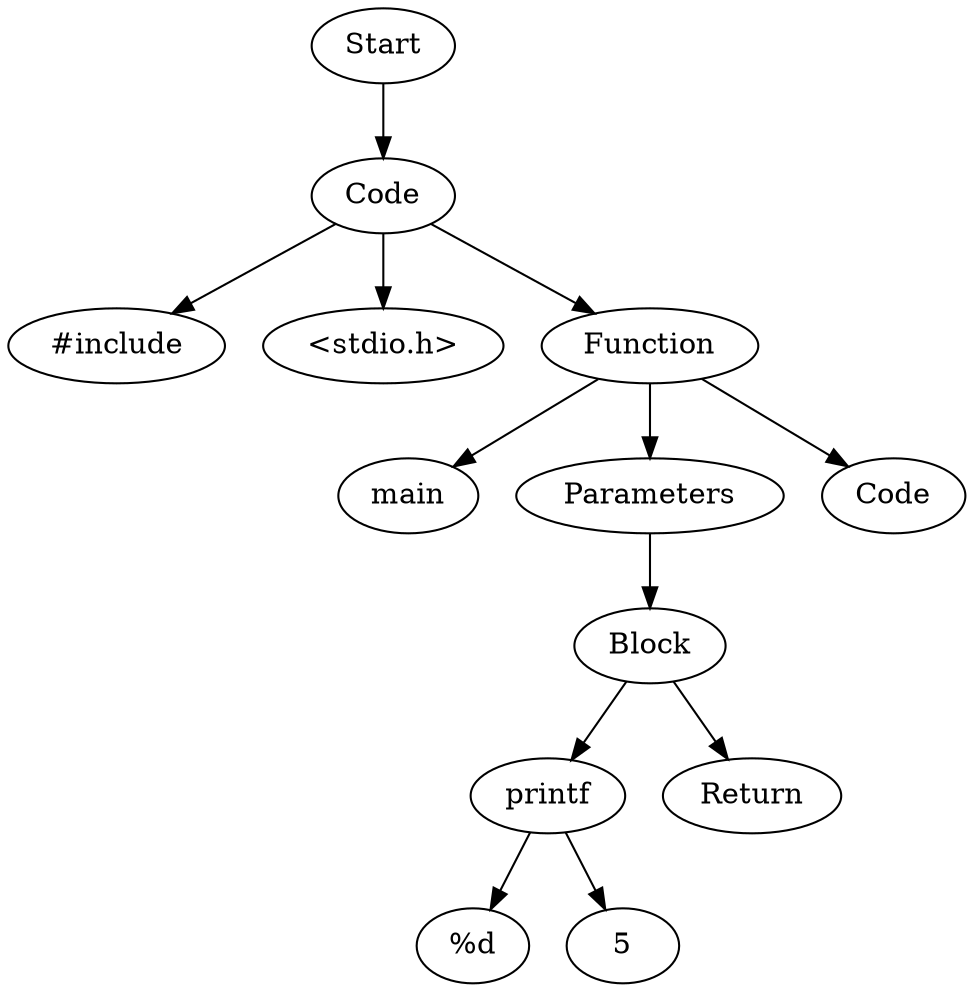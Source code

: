 digraph AST {
  "134992473222896" [label="Start"];
  "134992473222896" -> "134992473227120";
  "134992473227120" [label="Code"];
  "134992473227120" -> "134992473222848";
  "134992473227120" -> "134992473223136";
  "134992473227120" -> "134992473214448";
  "134992473222848" [label="#include"];
  "134992473223136" [label="<stdio.h>"];
  "134992473214448" [label="Function"];
  "134992473214448" -> "134992473220832";
  "134992473214448" -> "134992473221648";
  "134992473214448" -> "134992473215840";
  "134992473220832" [label="main"];
  "134992473221648" [label="Parameters"];
  "134992473221648" -> "134992472150208";
  "134992472150208" [label="Block"];
  "134992472150208" -> "134992473221216";
  "134992472150208" -> "134992473216032";
  "134992473221216" [label="printf"];
  "134992473221216" -> "134992472156352";
  "134992473221216" -> "134992473211952";
  "134992472156352" [label="%d"];
  "134992473211952" [label="5"];
  "134992473216032" [label="Return"];
  "134992473215840" [label="Code"];
}
